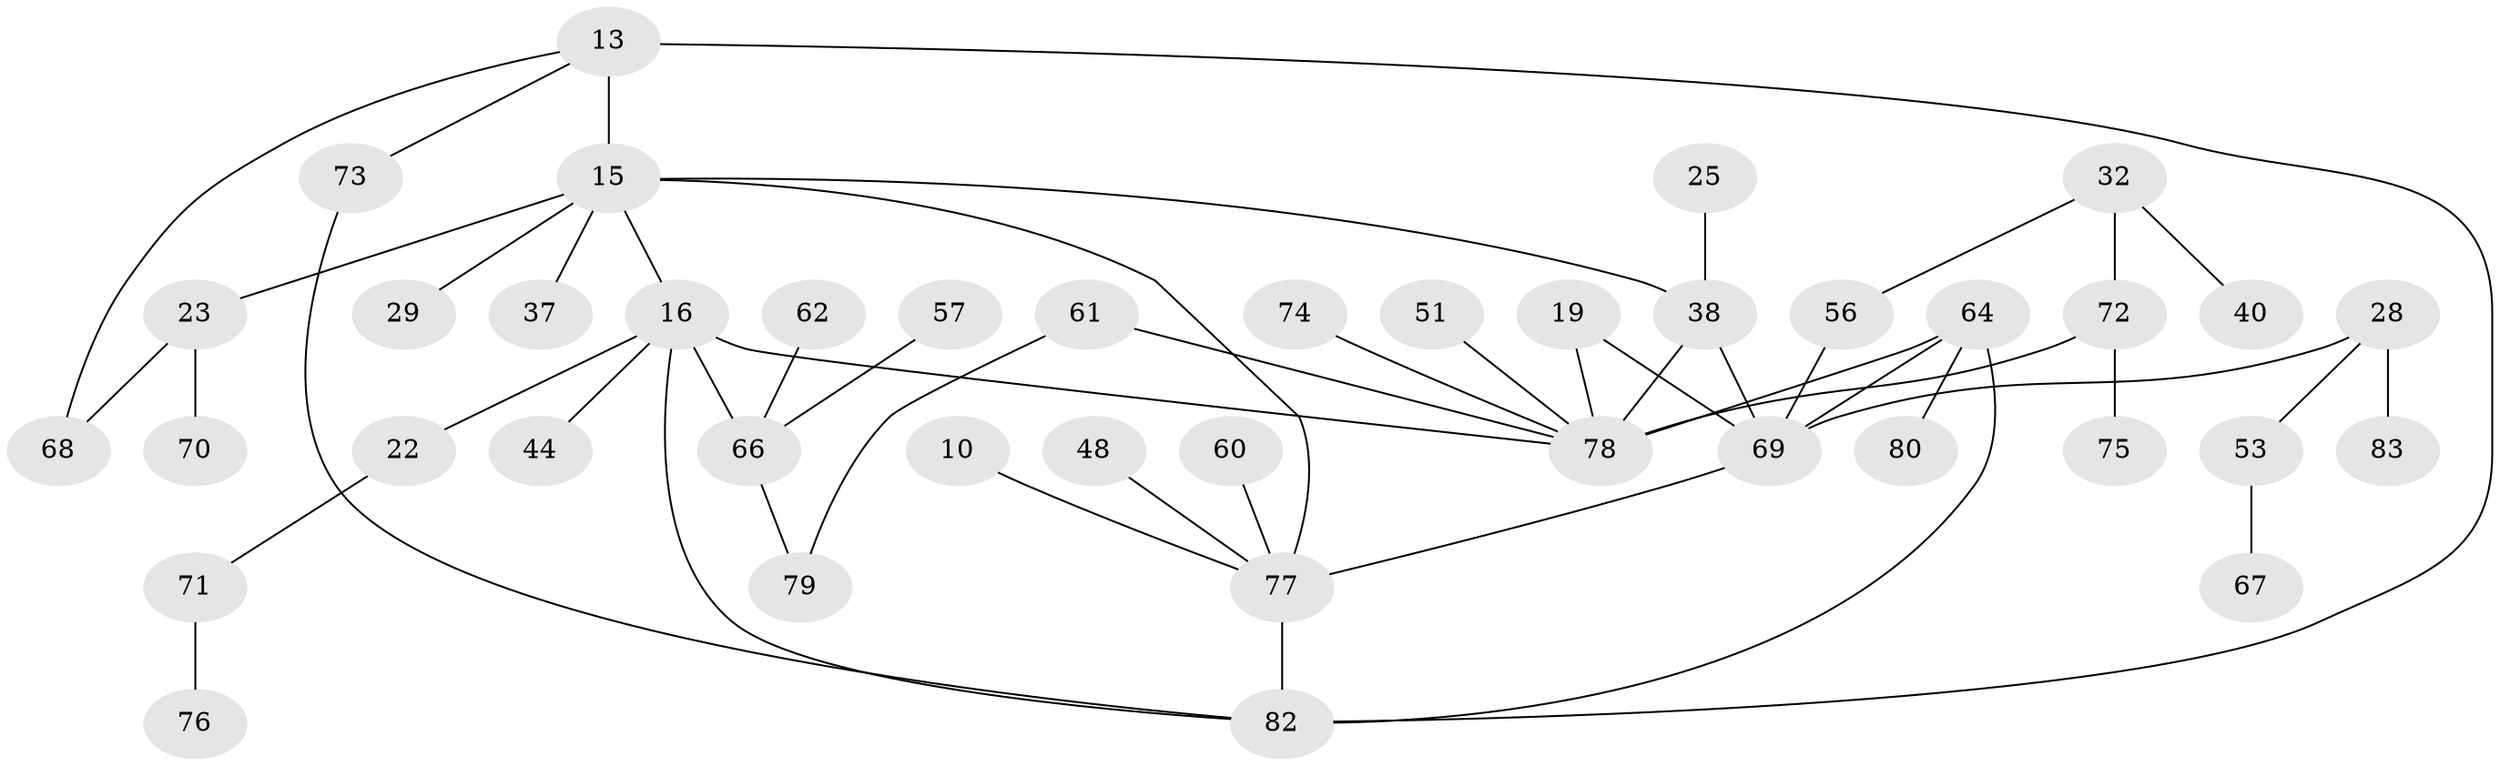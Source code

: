 // original degree distribution, {8: 0.012048192771084338, 5: 0.060240963855421686, 4: 0.14457831325301204, 3: 0.21686746987951808, 2: 0.2891566265060241, 1: 0.27710843373493976}
// Generated by graph-tools (version 1.1) at 2025/41/03/09/25 04:41:40]
// undirected, 41 vertices, 51 edges
graph export_dot {
graph [start="1"]
  node [color=gray90,style=filled];
  10;
  13;
  15 [super="+1"];
  16 [super="+2"];
  19;
  22;
  23;
  25;
  28;
  29;
  32;
  37;
  38 [super="+36"];
  40;
  44;
  48 [super="+27"];
  51;
  53;
  56 [super="+47"];
  57;
  60;
  61;
  62;
  64 [super="+43+50"];
  66 [super="+55"];
  67;
  68 [super="+39+46"];
  69 [super="+11+12"];
  70;
  71;
  72 [super="+59+63+54"];
  73 [super="+42+52"];
  74;
  75;
  76;
  77 [super="+58+6"];
  78 [super="+33+26"];
  79;
  80;
  82 [super="+81"];
  83 [super="+45"];
  10 -- 77;
  13 -- 15 [weight=2];
  13 -- 73;
  13 -- 68;
  13 -- 82;
  15 -- 23 [weight=2];
  15 -- 37;
  15 -- 16 [weight=2];
  15 -- 77 [weight=2];
  15 -- 29;
  15 -- 38;
  16 -- 44;
  16 -- 22 [weight=2];
  16 -- 78;
  16 -- 66;
  16 -- 82;
  19 -- 69;
  19 -- 78;
  22 -- 71;
  23 -- 70;
  23 -- 68;
  25 -- 38;
  28 -- 53;
  28 -- 69 [weight=2];
  28 -- 83;
  32 -- 40;
  32 -- 56;
  32 -- 72 [weight=2];
  38 -- 78 [weight=2];
  38 -- 69;
  48 -- 77;
  51 -- 78;
  53 -- 67;
  56 -- 69;
  57 -- 66;
  60 -- 77;
  61 -- 79;
  61 -- 78;
  62 -- 66;
  64 -- 78;
  64 -- 69 [weight=2];
  64 -- 80;
  64 -- 82;
  66 -- 79;
  69 -- 77;
  71 -- 76;
  72 -- 75;
  72 -- 78 [weight=2];
  73 -- 82;
  74 -- 78;
  77 -- 82;
}
